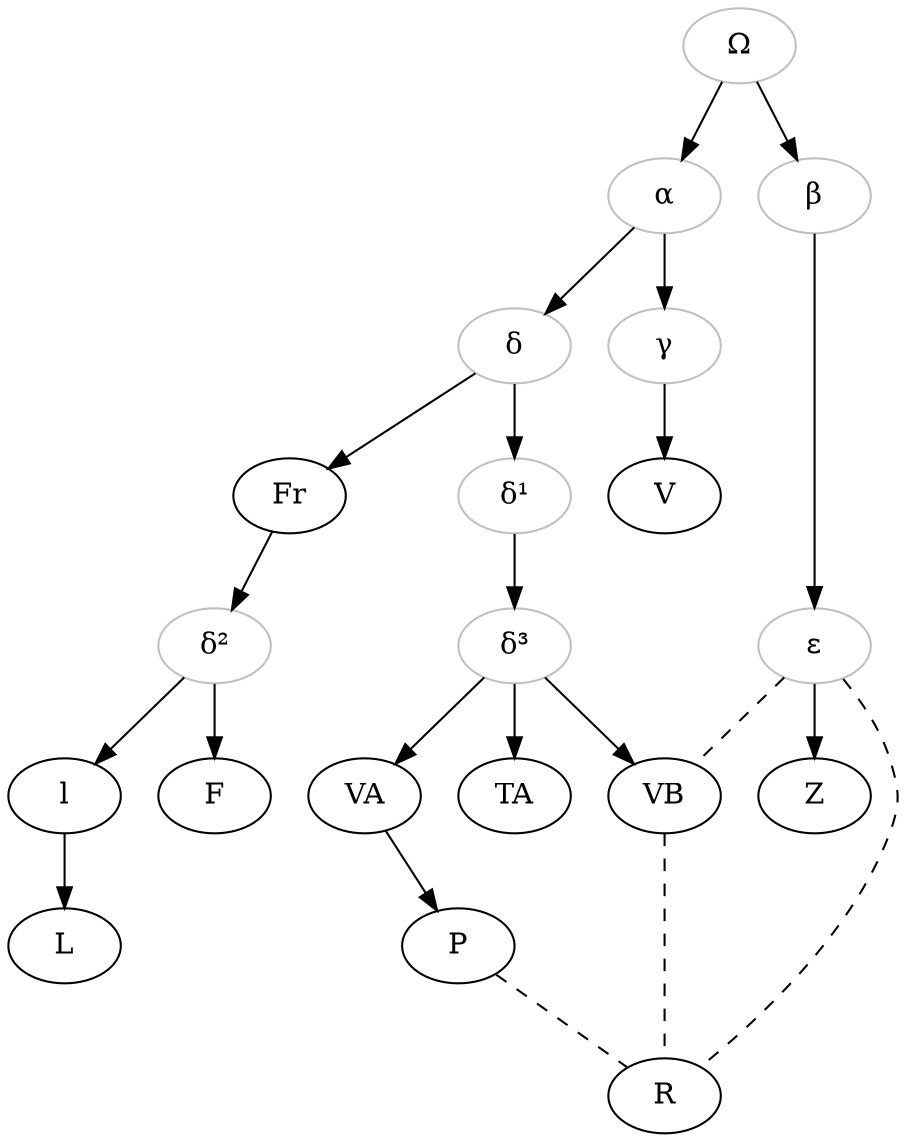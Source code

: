 # Place the cursor inside "graph" to get some refactoring options

digraph {
    # Greek letters/hypothetical links
    omega[color="grey", label="Ω"]
    alpha[color="grey", label="α"]
    beta[color="grey", label="β"]
    delta[color="grey", label="δ"]
    delta¹[color="grey", label="δ¹"]
    delta²[color="grey", label="δ²"]
    delta³[color="grey", label="δ³"]
    gamma[color="grey", label="γ"]
    epsilon[color="grey", label="ε"]

    omega -> alpha;
    omega -> beta;

    alpha -> gamma;
    gamma -> V;
    alpha -> delta;
    delta -> Fr;
    Fr -> delta²;
    delta² -> l;
    delta² -> F;
    l -> L;

    delta -> delta¹;
    delta¹ -> delta³;
    delta³ -> TA;
    delta³ -> VA;
    delta³ -> VB
    VA -> P;
    P -> R [dir=none, style="dashed"];

    beta -> epsilon;
    epsilon -> Z;

    epsilon -> VB [dir=none, style="dashed"];
    VB -> R [dir=none, style="dashed"];
    epsilon -> R [dir=none, style="dashed"];
}
